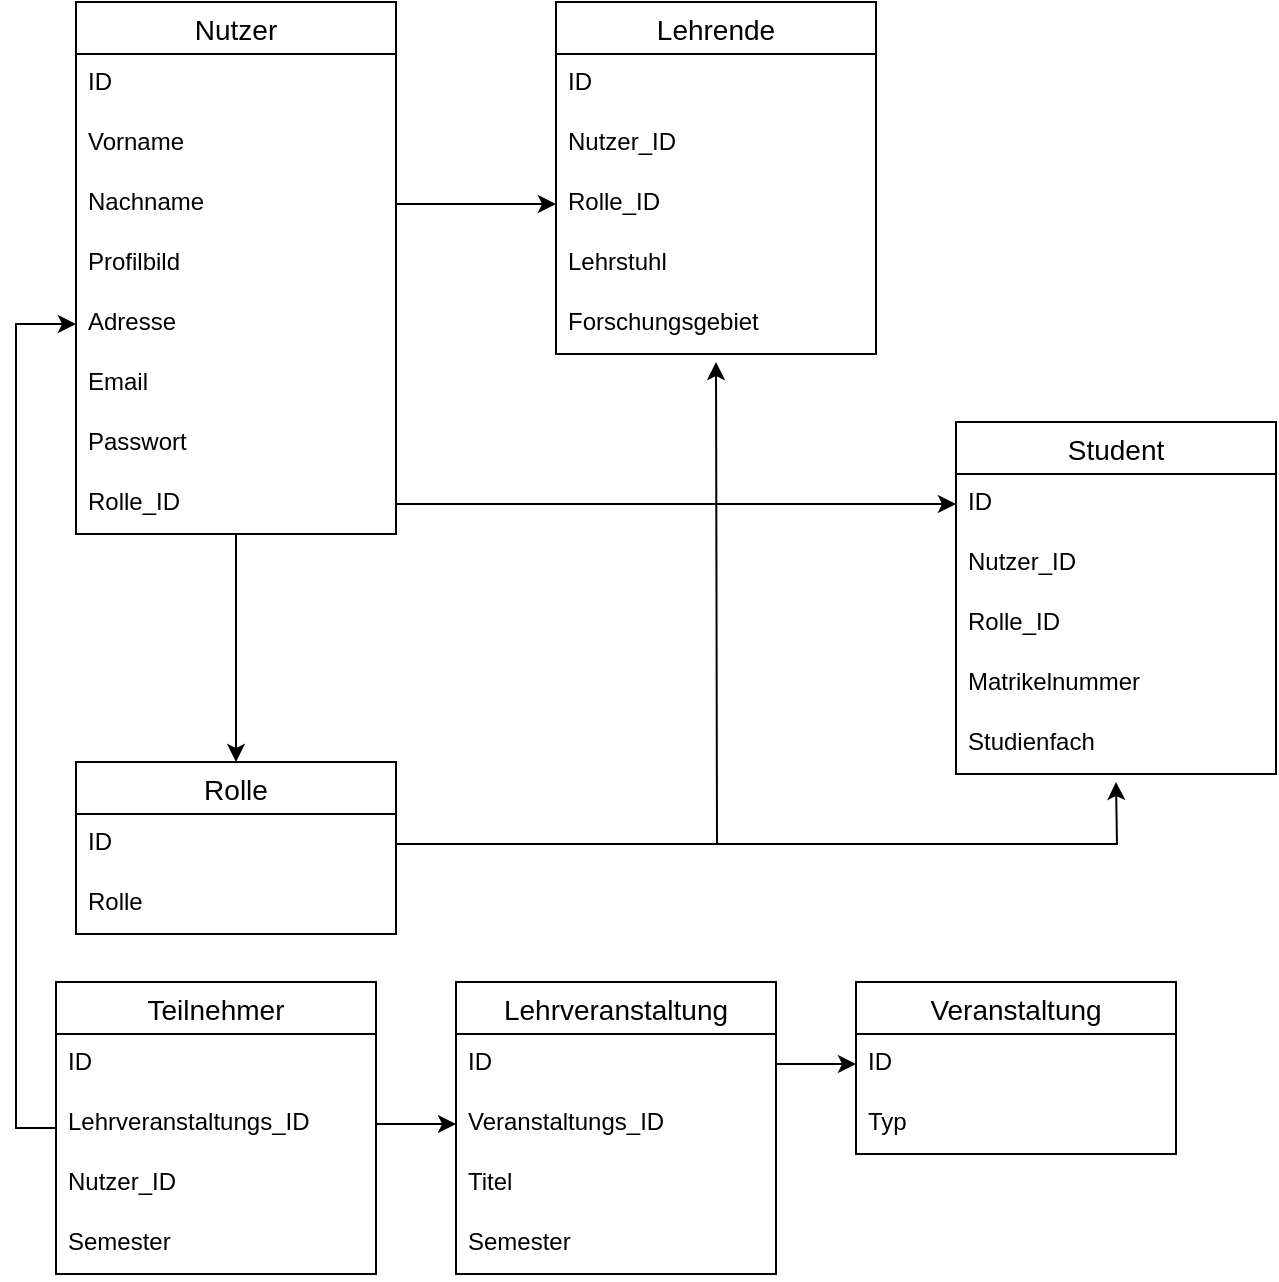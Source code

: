 <mxfile version="14.1.8" type="device"><diagram id="qS8NizvksbhyvLYV3KNh" name="Page-1"><mxGraphModel dx="3460" dy="1917" grid="1" gridSize="10" guides="1" tooltips="1" connect="1" arrows="1" fold="1" page="1" pageScale="1" pageWidth="827" pageHeight="1169" math="0" shadow="0"><root><mxCell id="0"/><mxCell id="1" parent="0"/><mxCell id="W3UwhasWIlIetXnZFgkW-57" style="edgeStyle=orthogonalEdgeStyle;rounded=0;orthogonalLoop=1;jettySize=auto;html=1;exitX=0.5;exitY=1;exitDx=0;exitDy=0;entryX=0.5;entryY=0;entryDx=0;entryDy=0;" edge="1" parent="1" source="W3UwhasWIlIetXnZFgkW-17" target="W3UwhasWIlIetXnZFgkW-49"><mxGeometry relative="1" as="geometry"/></mxCell><mxCell id="W3UwhasWIlIetXnZFgkW-17" value="Nutzer" style="swimlane;fontStyle=0;childLayout=stackLayout;horizontal=1;startSize=26;horizontalStack=0;resizeParent=1;resizeParentMax=0;resizeLast=0;collapsible=1;marginBottom=0;align=center;fontSize=14;" vertex="1" parent="1"><mxGeometry x="50" y="30" width="160" height="266" as="geometry"/></mxCell><mxCell id="W3UwhasWIlIetXnZFgkW-18" value="ID" style="text;strokeColor=none;fillColor=none;spacingLeft=4;spacingRight=4;overflow=hidden;rotatable=0;points=[[0,0.5],[1,0.5]];portConstraint=eastwest;fontSize=12;" vertex="1" parent="W3UwhasWIlIetXnZFgkW-17"><mxGeometry y="26" width="160" height="30" as="geometry"/></mxCell><mxCell id="W3UwhasWIlIetXnZFgkW-35" value="Vorname" style="text;strokeColor=none;fillColor=none;spacingLeft=4;spacingRight=4;overflow=hidden;rotatable=0;points=[[0,0.5],[1,0.5]];portConstraint=eastwest;fontSize=12;" vertex="1" parent="W3UwhasWIlIetXnZFgkW-17"><mxGeometry y="56" width="160" height="30" as="geometry"/></mxCell><mxCell id="W3UwhasWIlIetXnZFgkW-36" value="Nachname" style="text;strokeColor=none;fillColor=none;spacingLeft=4;spacingRight=4;overflow=hidden;rotatable=0;points=[[0,0.5],[1,0.5]];portConstraint=eastwest;fontSize=12;" vertex="1" parent="W3UwhasWIlIetXnZFgkW-17"><mxGeometry y="86" width="160" height="30" as="geometry"/></mxCell><mxCell id="W3UwhasWIlIetXnZFgkW-45" value="Profilbild" style="text;strokeColor=none;fillColor=none;spacingLeft=4;spacingRight=4;overflow=hidden;rotatable=0;points=[[0,0.5],[1,0.5]];portConstraint=eastwest;fontSize=12;" vertex="1" parent="W3UwhasWIlIetXnZFgkW-17"><mxGeometry y="116" width="160" height="30" as="geometry"/></mxCell><mxCell id="W3UwhasWIlIetXnZFgkW-46" value="Adresse" style="text;strokeColor=none;fillColor=none;spacingLeft=4;spacingRight=4;overflow=hidden;rotatable=0;points=[[0,0.5],[1,0.5]];portConstraint=eastwest;fontSize=12;" vertex="1" parent="W3UwhasWIlIetXnZFgkW-17"><mxGeometry y="146" width="160" height="30" as="geometry"/></mxCell><mxCell id="W3UwhasWIlIetXnZFgkW-20" value="Email" style="text;strokeColor=none;fillColor=none;spacingLeft=4;spacingRight=4;overflow=hidden;rotatable=0;points=[[0,0.5],[1,0.5]];portConstraint=eastwest;fontSize=12;" vertex="1" parent="W3UwhasWIlIetXnZFgkW-17"><mxGeometry y="176" width="160" height="30" as="geometry"/></mxCell><mxCell id="W3UwhasWIlIetXnZFgkW-22" value="Passwort" style="text;strokeColor=none;fillColor=none;spacingLeft=4;spacingRight=4;overflow=hidden;rotatable=0;points=[[0,0.5],[1,0.5]];portConstraint=eastwest;fontSize=12;" vertex="1" parent="W3UwhasWIlIetXnZFgkW-17"><mxGeometry y="206" width="160" height="30" as="geometry"/></mxCell><mxCell id="W3UwhasWIlIetXnZFgkW-23" value="Rolle_ID" style="text;strokeColor=none;fillColor=none;spacingLeft=4;spacingRight=4;overflow=hidden;rotatable=0;points=[[0,0.5],[1,0.5]];portConstraint=eastwest;fontSize=12;" vertex="1" parent="W3UwhasWIlIetXnZFgkW-17"><mxGeometry y="236" width="160" height="30" as="geometry"/></mxCell><mxCell id="W3UwhasWIlIetXnZFgkW-37" value="Lehrende" style="swimlane;fontStyle=0;childLayout=stackLayout;horizontal=1;startSize=26;horizontalStack=0;resizeParent=1;resizeParentMax=0;resizeLast=0;collapsible=1;marginBottom=0;align=center;fontSize=14;" vertex="1" parent="1"><mxGeometry x="290" y="30" width="160" height="176" as="geometry"/></mxCell><mxCell id="W3UwhasWIlIetXnZFgkW-38" value="ID" style="text;strokeColor=none;fillColor=none;spacingLeft=4;spacingRight=4;overflow=hidden;rotatable=0;points=[[0,0.5],[1,0.5]];portConstraint=eastwest;fontSize=12;" vertex="1" parent="W3UwhasWIlIetXnZFgkW-37"><mxGeometry y="26" width="160" height="30" as="geometry"/></mxCell><mxCell id="W3UwhasWIlIetXnZFgkW-39" value="Nutzer_ID" style="text;strokeColor=none;fillColor=none;spacingLeft=4;spacingRight=4;overflow=hidden;rotatable=0;points=[[0,0.5],[1,0.5]];portConstraint=eastwest;fontSize=12;" vertex="1" parent="W3UwhasWIlIetXnZFgkW-37"><mxGeometry y="56" width="160" height="30" as="geometry"/></mxCell><mxCell id="W3UwhasWIlIetXnZFgkW-54" value="Rolle_ID" style="text;strokeColor=none;fillColor=none;spacingLeft=4;spacingRight=4;overflow=hidden;rotatable=0;points=[[0,0.5],[1,0.5]];portConstraint=eastwest;fontSize=12;" vertex="1" parent="W3UwhasWIlIetXnZFgkW-37"><mxGeometry y="86" width="160" height="30" as="geometry"/></mxCell><mxCell id="W3UwhasWIlIetXnZFgkW-40" value="Lehrstuhl" style="text;strokeColor=none;fillColor=none;spacingLeft=4;spacingRight=4;overflow=hidden;rotatable=0;points=[[0,0.5],[1,0.5]];portConstraint=eastwest;fontSize=12;" vertex="1" parent="W3UwhasWIlIetXnZFgkW-37"><mxGeometry y="116" width="160" height="30" as="geometry"/></mxCell><mxCell id="W3UwhasWIlIetXnZFgkW-47" value="Forschungsgebiet" style="text;strokeColor=none;fillColor=none;spacingLeft=4;spacingRight=4;overflow=hidden;rotatable=0;points=[[0,0.5],[1,0.5]];portConstraint=eastwest;fontSize=12;" vertex="1" parent="W3UwhasWIlIetXnZFgkW-37"><mxGeometry y="146" width="160" height="30" as="geometry"/></mxCell><mxCell id="W3UwhasWIlIetXnZFgkW-41" value="Student" style="swimlane;fontStyle=0;childLayout=stackLayout;horizontal=1;startSize=26;horizontalStack=0;resizeParent=1;resizeParentMax=0;resizeLast=0;collapsible=1;marginBottom=0;align=center;fontSize=14;" vertex="1" parent="1"><mxGeometry x="490" y="240" width="160" height="176" as="geometry"/></mxCell><mxCell id="W3UwhasWIlIetXnZFgkW-42" value="ID" style="text;strokeColor=none;fillColor=none;spacingLeft=4;spacingRight=4;overflow=hidden;rotatable=0;points=[[0,0.5],[1,0.5]];portConstraint=eastwest;fontSize=12;" vertex="1" parent="W3UwhasWIlIetXnZFgkW-41"><mxGeometry y="26" width="160" height="30" as="geometry"/></mxCell><mxCell id="W3UwhasWIlIetXnZFgkW-43" value="Nutzer_ID" style="text;strokeColor=none;fillColor=none;spacingLeft=4;spacingRight=4;overflow=hidden;rotatable=0;points=[[0,0.5],[1,0.5]];portConstraint=eastwest;fontSize=12;" vertex="1" parent="W3UwhasWIlIetXnZFgkW-41"><mxGeometry y="56" width="160" height="30" as="geometry"/></mxCell><mxCell id="W3UwhasWIlIetXnZFgkW-55" value="Rolle_ID" style="text;strokeColor=none;fillColor=none;spacingLeft=4;spacingRight=4;overflow=hidden;rotatable=0;points=[[0,0.5],[1,0.5]];portConstraint=eastwest;fontSize=12;" vertex="1" parent="W3UwhasWIlIetXnZFgkW-41"><mxGeometry y="86" width="160" height="30" as="geometry"/></mxCell><mxCell id="W3UwhasWIlIetXnZFgkW-44" value="Matrikelnummer" style="text;strokeColor=none;fillColor=none;spacingLeft=4;spacingRight=4;overflow=hidden;rotatable=0;points=[[0,0.5],[1,0.5]];portConstraint=eastwest;fontSize=12;" vertex="1" parent="W3UwhasWIlIetXnZFgkW-41"><mxGeometry y="116" width="160" height="30" as="geometry"/></mxCell><mxCell id="W3UwhasWIlIetXnZFgkW-48" value="Studienfach" style="text;strokeColor=none;fillColor=none;spacingLeft=4;spacingRight=4;overflow=hidden;rotatable=0;points=[[0,0.5],[1,0.5]];portConstraint=eastwest;fontSize=12;" vertex="1" parent="W3UwhasWIlIetXnZFgkW-41"><mxGeometry y="146" width="160" height="30" as="geometry"/></mxCell><mxCell id="W3UwhasWIlIetXnZFgkW-49" value="Rolle" style="swimlane;fontStyle=0;childLayout=stackLayout;horizontal=1;startSize=26;horizontalStack=0;resizeParent=1;resizeParentMax=0;resizeLast=0;collapsible=1;marginBottom=0;align=center;fontSize=14;" vertex="1" parent="1"><mxGeometry x="50" y="410" width="160" height="86" as="geometry"/></mxCell><mxCell id="W3UwhasWIlIetXnZFgkW-50" value="ID" style="text;strokeColor=none;fillColor=none;spacingLeft=4;spacingRight=4;overflow=hidden;rotatable=0;points=[[0,0.5],[1,0.5]];portConstraint=eastwest;fontSize=12;" vertex="1" parent="W3UwhasWIlIetXnZFgkW-49"><mxGeometry y="26" width="160" height="30" as="geometry"/></mxCell><mxCell id="W3UwhasWIlIetXnZFgkW-51" value="Rolle" style="text;strokeColor=none;fillColor=none;spacingLeft=4;spacingRight=4;overflow=hidden;rotatable=0;points=[[0,0.5],[1,0.5]];portConstraint=eastwest;fontSize=12;" vertex="1" parent="W3UwhasWIlIetXnZFgkW-49"><mxGeometry y="56" width="160" height="30" as="geometry"/></mxCell><mxCell id="W3UwhasWIlIetXnZFgkW-59" style="edgeStyle=orthogonalEdgeStyle;rounded=0;orthogonalLoop=1;jettySize=auto;html=1;exitX=1;exitY=0.5;exitDx=0;exitDy=0;" edge="1" parent="1" source="W3UwhasWIlIetXnZFgkW-50"><mxGeometry relative="1" as="geometry"><mxPoint x="370" y="210" as="targetPoint"/></mxGeometry></mxCell><mxCell id="W3UwhasWIlIetXnZFgkW-60" style="edgeStyle=orthogonalEdgeStyle;rounded=0;orthogonalLoop=1;jettySize=auto;html=1;exitX=1;exitY=0.5;exitDx=0;exitDy=0;entryX=0;entryY=0.5;entryDx=0;entryDy=0;" edge="1" parent="1" source="W3UwhasWIlIetXnZFgkW-36" target="W3UwhasWIlIetXnZFgkW-54"><mxGeometry relative="1" as="geometry"/></mxCell><mxCell id="W3UwhasWIlIetXnZFgkW-61" style="edgeStyle=orthogonalEdgeStyle;rounded=0;orthogonalLoop=1;jettySize=auto;html=1;exitX=1;exitY=0.5;exitDx=0;exitDy=0;entryX=0;entryY=0.5;entryDx=0;entryDy=0;" edge="1" parent="1" source="W3UwhasWIlIetXnZFgkW-23" target="W3UwhasWIlIetXnZFgkW-42"><mxGeometry relative="1" as="geometry"/></mxCell><mxCell id="W3UwhasWIlIetXnZFgkW-62" style="edgeStyle=orthogonalEdgeStyle;rounded=0;orthogonalLoop=1;jettySize=auto;html=1;exitX=1;exitY=0.5;exitDx=0;exitDy=0;" edge="1" parent="1" source="W3UwhasWIlIetXnZFgkW-50"><mxGeometry relative="1" as="geometry"><mxPoint x="570" y="420" as="targetPoint"/></mxGeometry></mxCell><mxCell id="W3UwhasWIlIetXnZFgkW-63" value="Lehrveranstaltung" style="swimlane;fontStyle=0;childLayout=stackLayout;horizontal=1;startSize=26;horizontalStack=0;resizeParent=1;resizeParentMax=0;resizeLast=0;collapsible=1;marginBottom=0;align=center;fontSize=14;" vertex="1" parent="1"><mxGeometry x="240" y="520" width="160" height="146" as="geometry"/></mxCell><mxCell id="W3UwhasWIlIetXnZFgkW-64" value="ID" style="text;strokeColor=none;fillColor=none;spacingLeft=4;spacingRight=4;overflow=hidden;rotatable=0;points=[[0,0.5],[1,0.5]];portConstraint=eastwest;fontSize=12;" vertex="1" parent="W3UwhasWIlIetXnZFgkW-63"><mxGeometry y="26" width="160" height="30" as="geometry"/></mxCell><mxCell id="W3UwhasWIlIetXnZFgkW-65" value="Veranstaltungs_ID" style="text;strokeColor=none;fillColor=none;spacingLeft=4;spacingRight=4;overflow=hidden;rotatable=0;points=[[0,0.5],[1,0.5]];portConstraint=eastwest;fontSize=12;" vertex="1" parent="W3UwhasWIlIetXnZFgkW-63"><mxGeometry y="56" width="160" height="30" as="geometry"/></mxCell><mxCell id="W3UwhasWIlIetXnZFgkW-69" value="Titel" style="text;strokeColor=none;fillColor=none;spacingLeft=4;spacingRight=4;overflow=hidden;rotatable=0;points=[[0,0.5],[1,0.5]];portConstraint=eastwest;fontSize=12;" vertex="1" parent="W3UwhasWIlIetXnZFgkW-63"><mxGeometry y="86" width="160" height="30" as="geometry"/></mxCell><mxCell id="W3UwhasWIlIetXnZFgkW-70" value="Semester" style="text;strokeColor=none;fillColor=none;spacingLeft=4;spacingRight=4;overflow=hidden;rotatable=0;points=[[0,0.5],[1,0.5]];portConstraint=eastwest;fontSize=12;" vertex="1" parent="W3UwhasWIlIetXnZFgkW-63"><mxGeometry y="116" width="160" height="30" as="geometry"/></mxCell><mxCell id="W3UwhasWIlIetXnZFgkW-66" value="Veranstaltung" style="swimlane;fontStyle=0;childLayout=stackLayout;horizontal=1;startSize=26;horizontalStack=0;resizeParent=1;resizeParentMax=0;resizeLast=0;collapsible=1;marginBottom=0;align=center;fontSize=14;" vertex="1" parent="1"><mxGeometry x="440" y="520" width="160" height="86" as="geometry"/></mxCell><mxCell id="W3UwhasWIlIetXnZFgkW-67" value="ID" style="text;strokeColor=none;fillColor=none;spacingLeft=4;spacingRight=4;overflow=hidden;rotatable=0;points=[[0,0.5],[1,0.5]];portConstraint=eastwest;fontSize=12;" vertex="1" parent="W3UwhasWIlIetXnZFgkW-66"><mxGeometry y="26" width="160" height="30" as="geometry"/></mxCell><mxCell id="W3UwhasWIlIetXnZFgkW-68" value="Typ" style="text;strokeColor=none;fillColor=none;spacingLeft=4;spacingRight=4;overflow=hidden;rotatable=0;points=[[0,0.5],[1,0.5]];portConstraint=eastwest;fontSize=12;" vertex="1" parent="W3UwhasWIlIetXnZFgkW-66"><mxGeometry y="56" width="160" height="30" as="geometry"/></mxCell><mxCell id="W3UwhasWIlIetXnZFgkW-78" style="edgeStyle=orthogonalEdgeStyle;rounded=0;orthogonalLoop=1;jettySize=auto;html=1;exitX=0;exitY=0.5;exitDx=0;exitDy=0;entryX=0;entryY=0.5;entryDx=0;entryDy=0;" edge="1" parent="1" source="W3UwhasWIlIetXnZFgkW-71" target="W3UwhasWIlIetXnZFgkW-46"><mxGeometry relative="1" as="geometry"/></mxCell><mxCell id="W3UwhasWIlIetXnZFgkW-71" value="Teilnehmer" style="swimlane;fontStyle=0;childLayout=stackLayout;horizontal=1;startSize=26;horizontalStack=0;resizeParent=1;resizeParentMax=0;resizeLast=0;collapsible=1;marginBottom=0;align=center;fontSize=14;" vertex="1" parent="1"><mxGeometry x="40" y="520" width="160" height="146" as="geometry"/></mxCell><mxCell id="W3UwhasWIlIetXnZFgkW-72" value="ID" style="text;strokeColor=none;fillColor=none;spacingLeft=4;spacingRight=4;overflow=hidden;rotatable=0;points=[[0,0.5],[1,0.5]];portConstraint=eastwest;fontSize=12;" vertex="1" parent="W3UwhasWIlIetXnZFgkW-71"><mxGeometry y="26" width="160" height="30" as="geometry"/></mxCell><mxCell id="W3UwhasWIlIetXnZFgkW-73" value="Lehrveranstaltungs_ID" style="text;strokeColor=none;fillColor=none;spacingLeft=4;spacingRight=4;overflow=hidden;rotatable=0;points=[[0,0.5],[1,0.5]];portConstraint=eastwest;fontSize=12;" vertex="1" parent="W3UwhasWIlIetXnZFgkW-71"><mxGeometry y="56" width="160" height="30" as="geometry"/></mxCell><mxCell id="W3UwhasWIlIetXnZFgkW-74" value="Nutzer_ID" style="text;strokeColor=none;fillColor=none;spacingLeft=4;spacingRight=4;overflow=hidden;rotatable=0;points=[[0,0.5],[1,0.5]];portConstraint=eastwest;fontSize=12;" vertex="1" parent="W3UwhasWIlIetXnZFgkW-71"><mxGeometry y="86" width="160" height="30" as="geometry"/></mxCell><mxCell id="W3UwhasWIlIetXnZFgkW-75" value="Semester" style="text;strokeColor=none;fillColor=none;spacingLeft=4;spacingRight=4;overflow=hidden;rotatable=0;points=[[0,0.5],[1,0.5]];portConstraint=eastwest;fontSize=12;" vertex="1" parent="W3UwhasWIlIetXnZFgkW-71"><mxGeometry y="116" width="160" height="30" as="geometry"/></mxCell><mxCell id="W3UwhasWIlIetXnZFgkW-76" style="edgeStyle=orthogonalEdgeStyle;rounded=0;orthogonalLoop=1;jettySize=auto;html=1;exitX=1;exitY=0.5;exitDx=0;exitDy=0;entryX=0;entryY=0.5;entryDx=0;entryDy=0;" edge="1" parent="1" source="W3UwhasWIlIetXnZFgkW-64" target="W3UwhasWIlIetXnZFgkW-67"><mxGeometry relative="1" as="geometry"/></mxCell><mxCell id="W3UwhasWIlIetXnZFgkW-77" style="edgeStyle=orthogonalEdgeStyle;rounded=0;orthogonalLoop=1;jettySize=auto;html=1;exitX=1;exitY=0.5;exitDx=0;exitDy=0;entryX=0;entryY=0.5;entryDx=0;entryDy=0;" edge="1" parent="1" source="W3UwhasWIlIetXnZFgkW-73" target="W3UwhasWIlIetXnZFgkW-65"><mxGeometry relative="1" as="geometry"/></mxCell></root></mxGraphModel></diagram></mxfile>